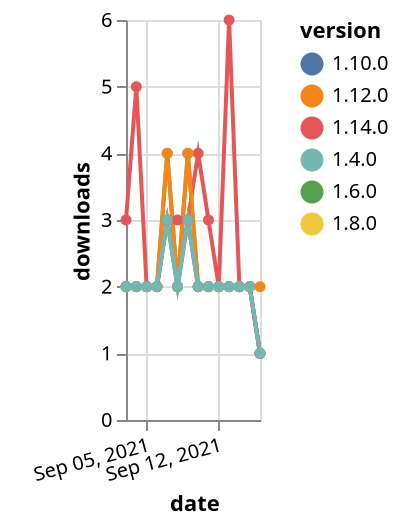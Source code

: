{"$schema": "https://vega.github.io/schema/vega-lite/v5.json", "description": "A simple bar chart with embedded data.", "data": {"values": [{"date": "2021-09-03", "total": 2043, "delta": 2, "version": "1.6.0"}, {"date": "2021-09-04", "total": 2045, "delta": 2, "version": "1.6.0"}, {"date": "2021-09-05", "total": 2047, "delta": 2, "version": "1.6.0"}, {"date": "2021-09-06", "total": 2049, "delta": 2, "version": "1.6.0"}, {"date": "2021-09-07", "total": 2053, "delta": 4, "version": "1.6.0"}, {"date": "2021-09-08", "total": 2055, "delta": 2, "version": "1.6.0"}, {"date": "2021-09-09", "total": 2059, "delta": 4, "version": "1.6.0"}, {"date": "2021-09-10", "total": 2061, "delta": 2, "version": "1.6.0"}, {"date": "2021-09-11", "total": 2063, "delta": 2, "version": "1.6.0"}, {"date": "2021-09-12", "total": 2065, "delta": 2, "version": "1.6.0"}, {"date": "2021-09-13", "total": 2067, "delta": 2, "version": "1.6.0"}, {"date": "2021-09-14", "total": 2069, "delta": 2, "version": "1.6.0"}, {"date": "2021-09-15", "total": 2071, "delta": 2, "version": "1.6.0"}, {"date": "2021-09-16", "total": 2072, "delta": 1, "version": "1.6.0"}, {"date": "2021-09-03", "total": 1517, "delta": 2, "version": "1.8.0"}, {"date": "2021-09-04", "total": 1519, "delta": 2, "version": "1.8.0"}, {"date": "2021-09-05", "total": 1521, "delta": 2, "version": "1.8.0"}, {"date": "2021-09-06", "total": 1523, "delta": 2, "version": "1.8.0"}, {"date": "2021-09-07", "total": 1526, "delta": 3, "version": "1.8.0"}, {"date": "2021-09-08", "total": 1528, "delta": 2, "version": "1.8.0"}, {"date": "2021-09-09", "total": 1531, "delta": 3, "version": "1.8.0"}, {"date": "2021-09-10", "total": 1533, "delta": 2, "version": "1.8.0"}, {"date": "2021-09-11", "total": 1535, "delta": 2, "version": "1.8.0"}, {"date": "2021-09-12", "total": 1537, "delta": 2, "version": "1.8.0"}, {"date": "2021-09-13", "total": 1539, "delta": 2, "version": "1.8.0"}, {"date": "2021-09-14", "total": 1541, "delta": 2, "version": "1.8.0"}, {"date": "2021-09-15", "total": 1543, "delta": 2, "version": "1.8.0"}, {"date": "2021-09-16", "total": 1544, "delta": 1, "version": "1.8.0"}, {"date": "2021-09-03", "total": 1021, "delta": 2, "version": "1.10.0"}, {"date": "2021-09-04", "total": 1023, "delta": 2, "version": "1.10.0"}, {"date": "2021-09-05", "total": 1025, "delta": 2, "version": "1.10.0"}, {"date": "2021-09-06", "total": 1027, "delta": 2, "version": "1.10.0"}, {"date": "2021-09-07", "total": 1030, "delta": 3, "version": "1.10.0"}, {"date": "2021-09-08", "total": 1032, "delta": 2, "version": "1.10.0"}, {"date": "2021-09-09", "total": 1035, "delta": 3, "version": "1.10.0"}, {"date": "2021-09-10", "total": 1037, "delta": 2, "version": "1.10.0"}, {"date": "2021-09-11", "total": 1039, "delta": 2, "version": "1.10.0"}, {"date": "2021-09-12", "total": 1041, "delta": 2, "version": "1.10.0"}, {"date": "2021-09-13", "total": 1043, "delta": 2, "version": "1.10.0"}, {"date": "2021-09-14", "total": 1045, "delta": 2, "version": "1.10.0"}, {"date": "2021-09-15", "total": 1047, "delta": 2, "version": "1.10.0"}, {"date": "2021-09-16", "total": 1048, "delta": 1, "version": "1.10.0"}, {"date": "2021-09-03", "total": 252, "delta": 3, "version": "1.14.0"}, {"date": "2021-09-04", "total": 257, "delta": 5, "version": "1.14.0"}, {"date": "2021-09-05", "total": 259, "delta": 2, "version": "1.14.0"}, {"date": "2021-09-06", "total": 261, "delta": 2, "version": "1.14.0"}, {"date": "2021-09-07", "total": 264, "delta": 3, "version": "1.14.0"}, {"date": "2021-09-08", "total": 267, "delta": 3, "version": "1.14.0"}, {"date": "2021-09-09", "total": 270, "delta": 3, "version": "1.14.0"}, {"date": "2021-09-10", "total": 274, "delta": 4, "version": "1.14.0"}, {"date": "2021-09-11", "total": 277, "delta": 3, "version": "1.14.0"}, {"date": "2021-09-12", "total": 279, "delta": 2, "version": "1.14.0"}, {"date": "2021-09-13", "total": 285, "delta": 6, "version": "1.14.0"}, {"date": "2021-09-14", "total": 287, "delta": 2, "version": "1.14.0"}, {"date": "2021-09-15", "total": 289, "delta": 2, "version": "1.14.0"}, {"date": "2021-09-16", "total": 290, "delta": 1, "version": "1.14.0"}, {"date": "2021-09-03", "total": 778, "delta": 2, "version": "1.12.0"}, {"date": "2021-09-04", "total": 780, "delta": 2, "version": "1.12.0"}, {"date": "2021-09-05", "total": 782, "delta": 2, "version": "1.12.0"}, {"date": "2021-09-06", "total": 784, "delta": 2, "version": "1.12.0"}, {"date": "2021-09-07", "total": 788, "delta": 4, "version": "1.12.0"}, {"date": "2021-09-08", "total": 790, "delta": 2, "version": "1.12.0"}, {"date": "2021-09-09", "total": 794, "delta": 4, "version": "1.12.0"}, {"date": "2021-09-10", "total": 796, "delta": 2, "version": "1.12.0"}, {"date": "2021-09-11", "total": 798, "delta": 2, "version": "1.12.0"}, {"date": "2021-09-12", "total": 800, "delta": 2, "version": "1.12.0"}, {"date": "2021-09-13", "total": 802, "delta": 2, "version": "1.12.0"}, {"date": "2021-09-14", "total": 804, "delta": 2, "version": "1.12.0"}, {"date": "2021-09-15", "total": 806, "delta": 2, "version": "1.12.0"}, {"date": "2021-09-16", "total": 808, "delta": 2, "version": "1.12.0"}, {"date": "2021-09-03", "total": 2107, "delta": 2, "version": "1.4.0"}, {"date": "2021-09-04", "total": 2109, "delta": 2, "version": "1.4.0"}, {"date": "2021-09-05", "total": 2111, "delta": 2, "version": "1.4.0"}, {"date": "2021-09-06", "total": 2113, "delta": 2, "version": "1.4.0"}, {"date": "2021-09-07", "total": 2116, "delta": 3, "version": "1.4.0"}, {"date": "2021-09-08", "total": 2118, "delta": 2, "version": "1.4.0"}, {"date": "2021-09-09", "total": 2121, "delta": 3, "version": "1.4.0"}, {"date": "2021-09-10", "total": 2123, "delta": 2, "version": "1.4.0"}, {"date": "2021-09-11", "total": 2125, "delta": 2, "version": "1.4.0"}, {"date": "2021-09-12", "total": 2127, "delta": 2, "version": "1.4.0"}, {"date": "2021-09-13", "total": 2129, "delta": 2, "version": "1.4.0"}, {"date": "2021-09-14", "total": 2131, "delta": 2, "version": "1.4.0"}, {"date": "2021-09-15", "total": 2133, "delta": 2, "version": "1.4.0"}, {"date": "2021-09-16", "total": 2134, "delta": 1, "version": "1.4.0"}]}, "width": "container", "mark": {"type": "line", "point": {"filled": true}}, "encoding": {"x": {"field": "date", "type": "temporal", "timeUnit": "yearmonthdate", "title": "date", "axis": {"labelAngle": -15}}, "y": {"field": "delta", "type": "quantitative", "title": "downloads"}, "color": {"field": "version", "type": "nominal"}, "tooltip": {"field": "delta"}}}